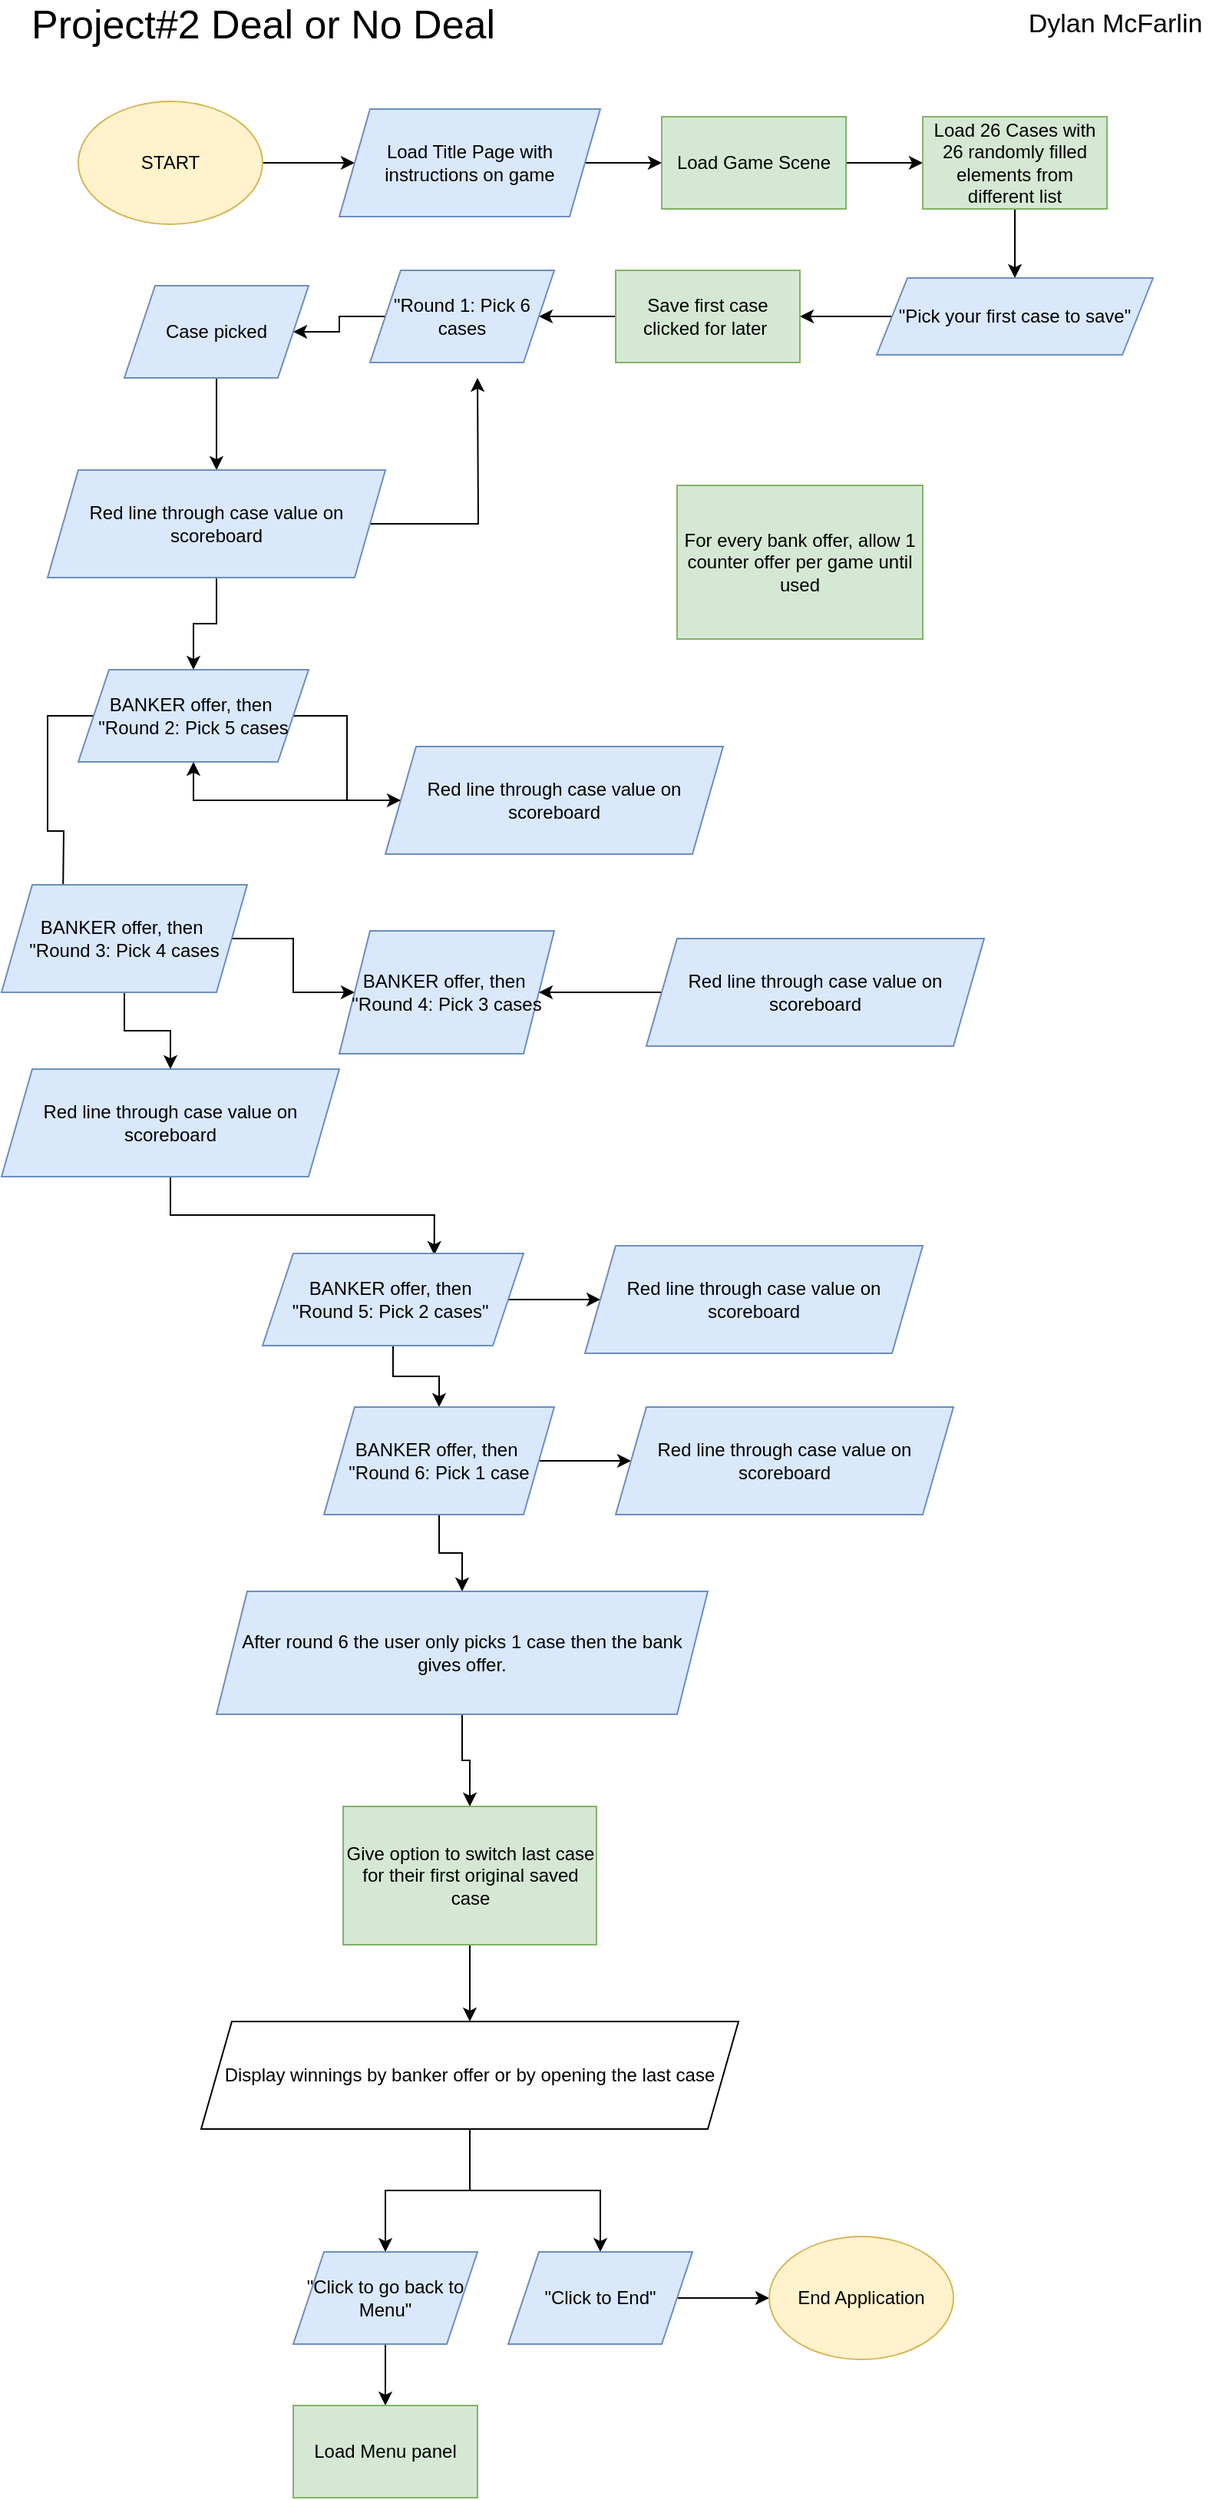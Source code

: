 <mxfile version="13.7.5" type="device"><diagram id="9QXD9Ktji-Eag49BQFFd" name="Page-1"><mxGraphModel dx="1422" dy="713" grid="1" gridSize="10" guides="1" tooltips="1" connect="1" arrows="1" fold="1" page="1" pageScale="1" pageWidth="850" pageHeight="1100" math="0" shadow="0"><root><mxCell id="0"/><mxCell id="1" parent="0"/><mxCell id="x9SqjDQ_GpdDF38-KDAE-2" value="&lt;font style=&quot;font-size: 26px&quot;&gt;Project#2 Deal or No Deal&lt;/font&gt;" style="text;html=1;align=center;verticalAlign=middle;resizable=0;points=[];autosize=1;" vertex="1" parent="1"><mxGeometry x="10" y="20" width="320" height="20" as="geometry"/></mxCell><mxCell id="x9SqjDQ_GpdDF38-KDAE-3" value="&lt;font style=&quot;font-size: 17px&quot;&gt;Dylan McFarlin&lt;/font&gt;" style="text;html=1;align=center;verticalAlign=middle;resizable=0;points=[];autosize=1;" vertex="1" parent="1"><mxGeometry x="660" y="20" width="130" height="20" as="geometry"/></mxCell><mxCell id="x9SqjDQ_GpdDF38-KDAE-17" style="edgeStyle=orthogonalEdgeStyle;rounded=0;orthogonalLoop=1;jettySize=auto;html=1;" edge="1" parent="1" source="x9SqjDQ_GpdDF38-KDAE-4" target="x9SqjDQ_GpdDF38-KDAE-8"><mxGeometry relative="1" as="geometry"/></mxCell><mxCell id="x9SqjDQ_GpdDF38-KDAE-4" value="START" style="ellipse;whiteSpace=wrap;html=1;fillColor=#fff2cc;strokeColor=#d6b656;" vertex="1" parent="1"><mxGeometry x="50" y="80" width="120" height="80" as="geometry"/></mxCell><mxCell id="x9SqjDQ_GpdDF38-KDAE-19" style="edgeStyle=orthogonalEdgeStyle;rounded=0;orthogonalLoop=1;jettySize=auto;html=1;" edge="1" parent="1" source="x9SqjDQ_GpdDF38-KDAE-5" target="x9SqjDQ_GpdDF38-KDAE-9"><mxGeometry relative="1" as="geometry"/></mxCell><mxCell id="x9SqjDQ_GpdDF38-KDAE-5" value="Load Game Scene" style="whiteSpace=wrap;html=1;fillColor=#d5e8d4;strokeColor=#82b366;" vertex="1" parent="1"><mxGeometry x="430" y="90" width="120" height="60" as="geometry"/></mxCell><mxCell id="x9SqjDQ_GpdDF38-KDAE-18" style="edgeStyle=orthogonalEdgeStyle;rounded=0;orthogonalLoop=1;jettySize=auto;html=1;" edge="1" parent="1" source="x9SqjDQ_GpdDF38-KDAE-8" target="x9SqjDQ_GpdDF38-KDAE-5"><mxGeometry relative="1" as="geometry"/></mxCell><mxCell id="x9SqjDQ_GpdDF38-KDAE-8" value="Load Title Page with instructions on game" style="shape=parallelogram;perimeter=parallelogramPerimeter;whiteSpace=wrap;html=1;fixedSize=1;fillColor=#dae8fc;strokeColor=#6c8ebf;" vertex="1" parent="1"><mxGeometry x="220" y="85" width="170" height="70" as="geometry"/></mxCell><mxCell id="x9SqjDQ_GpdDF38-KDAE-20" style="edgeStyle=orthogonalEdgeStyle;rounded=0;orthogonalLoop=1;jettySize=auto;html=1;" edge="1" parent="1" source="x9SqjDQ_GpdDF38-KDAE-9" target="x9SqjDQ_GpdDF38-KDAE-11"><mxGeometry relative="1" as="geometry"/></mxCell><mxCell id="x9SqjDQ_GpdDF38-KDAE-9" value="Load 26 Cases with 26 randomly filled elements from different list" style="whiteSpace=wrap;html=1;fillColor=#d5e8d4;strokeColor=#82b366;" vertex="1" parent="1"><mxGeometry x="600" y="90" width="120" height="60" as="geometry"/></mxCell><mxCell id="x9SqjDQ_GpdDF38-KDAE-23" style="edgeStyle=orthogonalEdgeStyle;rounded=0;orthogonalLoop=1;jettySize=auto;html=1;entryX=1;entryY=0.5;entryDx=0;entryDy=0;" edge="1" parent="1" source="x9SqjDQ_GpdDF38-KDAE-11" target="x9SqjDQ_GpdDF38-KDAE-12"><mxGeometry relative="1" as="geometry"/></mxCell><mxCell id="x9SqjDQ_GpdDF38-KDAE-11" value="&quot;Pick your first case to save&quot;" style="shape=parallelogram;perimeter=parallelogramPerimeter;whiteSpace=wrap;html=1;fixedSize=1;fillColor=#dae8fc;strokeColor=#6c8ebf;" vertex="1" parent="1"><mxGeometry x="570" y="195" width="180" height="50" as="geometry"/></mxCell><mxCell id="x9SqjDQ_GpdDF38-KDAE-24" style="edgeStyle=orthogonalEdgeStyle;rounded=0;orthogonalLoop=1;jettySize=auto;html=1;entryX=1;entryY=0.5;entryDx=0;entryDy=0;" edge="1" parent="1" source="x9SqjDQ_GpdDF38-KDAE-12" target="x9SqjDQ_GpdDF38-KDAE-14"><mxGeometry relative="1" as="geometry"/></mxCell><mxCell id="x9SqjDQ_GpdDF38-KDAE-12" value="Save first case clicked for later&amp;nbsp;" style="whiteSpace=wrap;html=1;fillColor=#d5e8d4;strokeColor=#82b366;" vertex="1" parent="1"><mxGeometry x="400" y="190" width="120" height="60" as="geometry"/></mxCell><mxCell id="x9SqjDQ_GpdDF38-KDAE-25" style="edgeStyle=orthogonalEdgeStyle;rounded=0;orthogonalLoop=1;jettySize=auto;html=1;" edge="1" parent="1" source="x9SqjDQ_GpdDF38-KDAE-14" target="x9SqjDQ_GpdDF38-KDAE-15"><mxGeometry relative="1" as="geometry"/></mxCell><mxCell id="x9SqjDQ_GpdDF38-KDAE-14" value="&quot;Round 1: Pick 6 cases" style="shape=parallelogram;perimeter=parallelogramPerimeter;whiteSpace=wrap;html=1;fixedSize=1;fillColor=#dae8fc;strokeColor=#6c8ebf;" vertex="1" parent="1"><mxGeometry x="240" y="190" width="120" height="60" as="geometry"/></mxCell><mxCell id="x9SqjDQ_GpdDF38-KDAE-26" style="edgeStyle=orthogonalEdgeStyle;rounded=0;orthogonalLoop=1;jettySize=auto;html=1;entryX=0.5;entryY=0;entryDx=0;entryDy=0;" edge="1" parent="1" source="x9SqjDQ_GpdDF38-KDAE-15" target="x9SqjDQ_GpdDF38-KDAE-16"><mxGeometry relative="1" as="geometry"/></mxCell><mxCell id="x9SqjDQ_GpdDF38-KDAE-15" value="Case picked" style="shape=parallelogram;perimeter=parallelogramPerimeter;whiteSpace=wrap;html=1;fixedSize=1;fillColor=#dae8fc;strokeColor=#6c8ebf;" vertex="1" parent="1"><mxGeometry x="80" y="200" width="120" height="60" as="geometry"/></mxCell><mxCell id="x9SqjDQ_GpdDF38-KDAE-28" style="edgeStyle=orthogonalEdgeStyle;rounded=0;orthogonalLoop=1;jettySize=auto;html=1;" edge="1" parent="1" source="x9SqjDQ_GpdDF38-KDAE-16"><mxGeometry relative="1" as="geometry"><mxPoint x="310" y="260" as="targetPoint"/></mxGeometry></mxCell><mxCell id="x9SqjDQ_GpdDF38-KDAE-31" style="edgeStyle=orthogonalEdgeStyle;rounded=0;orthogonalLoop=1;jettySize=auto;html=1;entryX=0.5;entryY=0;entryDx=0;entryDy=0;" edge="1" parent="1" source="x9SqjDQ_GpdDF38-KDAE-16" target="x9SqjDQ_GpdDF38-KDAE-30"><mxGeometry relative="1" as="geometry"/></mxCell><mxCell id="x9SqjDQ_GpdDF38-KDAE-16" value="Red line through case value on scoreboard" style="shape=parallelogram;perimeter=parallelogramPerimeter;whiteSpace=wrap;html=1;fixedSize=1;fillColor=#dae8fc;strokeColor=#6c8ebf;" vertex="1" parent="1"><mxGeometry x="30" y="320" width="220" height="70" as="geometry"/></mxCell><mxCell id="x9SqjDQ_GpdDF38-KDAE-33" style="edgeStyle=orthogonalEdgeStyle;rounded=0;orthogonalLoop=1;jettySize=auto;html=1;" edge="1" parent="1" source="x9SqjDQ_GpdDF38-KDAE-30" target="x9SqjDQ_GpdDF38-KDAE-32"><mxGeometry relative="1" as="geometry"/></mxCell><mxCell id="x9SqjDQ_GpdDF38-KDAE-38" style="edgeStyle=orthogonalEdgeStyle;rounded=0;orthogonalLoop=1;jettySize=auto;html=1;" edge="1" parent="1" source="x9SqjDQ_GpdDF38-KDAE-30"><mxGeometry relative="1" as="geometry"><mxPoint x="40" y="600" as="targetPoint"/></mxGeometry></mxCell><mxCell id="x9SqjDQ_GpdDF38-KDAE-30" value="BANKER offer, then&amp;nbsp;&lt;br&gt;&quot;Round 2: Pick 5 cases" style="shape=parallelogram;perimeter=parallelogramPerimeter;whiteSpace=wrap;html=1;fixedSize=1;fillColor=#dae8fc;strokeColor=#6c8ebf;" vertex="1" parent="1"><mxGeometry x="50" y="450" width="150" height="60" as="geometry"/></mxCell><mxCell id="x9SqjDQ_GpdDF38-KDAE-36" style="edgeStyle=orthogonalEdgeStyle;rounded=0;orthogonalLoop=1;jettySize=auto;html=1;entryX=0.5;entryY=1;entryDx=0;entryDy=0;" edge="1" parent="1" source="x9SqjDQ_GpdDF38-KDAE-32" target="x9SqjDQ_GpdDF38-KDAE-30"><mxGeometry relative="1" as="geometry"/></mxCell><mxCell id="x9SqjDQ_GpdDF38-KDAE-32" value="Red line through case value on scoreboard" style="shape=parallelogram;perimeter=parallelogramPerimeter;whiteSpace=wrap;html=1;fixedSize=1;fillColor=#dae8fc;strokeColor=#6c8ebf;" vertex="1" parent="1"><mxGeometry x="250" y="500" width="220" height="70" as="geometry"/></mxCell><mxCell id="x9SqjDQ_GpdDF38-KDAE-40" style="edgeStyle=orthogonalEdgeStyle;rounded=0;orthogonalLoop=1;jettySize=auto;html=1;" edge="1" parent="1" source="x9SqjDQ_GpdDF38-KDAE-37" target="x9SqjDQ_GpdDF38-KDAE-39"><mxGeometry relative="1" as="geometry"/></mxCell><mxCell id="x9SqjDQ_GpdDF38-KDAE-45" style="edgeStyle=orthogonalEdgeStyle;rounded=0;orthogonalLoop=1;jettySize=auto;html=1;" edge="1" parent="1" source="x9SqjDQ_GpdDF38-KDAE-37" target="x9SqjDQ_GpdDF38-KDAE-44"><mxGeometry relative="1" as="geometry"/></mxCell><mxCell id="x9SqjDQ_GpdDF38-KDAE-37" value="BANKER offer, then&amp;nbsp;&lt;br&gt;&quot;Round 3: Pick 4 cases" style="shape=parallelogram;perimeter=parallelogramPerimeter;whiteSpace=wrap;html=1;fixedSize=1;fillColor=#dae8fc;strokeColor=#6c8ebf;" vertex="1" parent="1"><mxGeometry y="590" width="160" height="70" as="geometry"/></mxCell><mxCell id="x9SqjDQ_GpdDF38-KDAE-51" style="edgeStyle=orthogonalEdgeStyle;rounded=0;orthogonalLoop=1;jettySize=auto;html=1;entryX=0.658;entryY=0.017;entryDx=0;entryDy=0;entryPerimeter=0;" edge="1" parent="1" source="x9SqjDQ_GpdDF38-KDAE-39" target="x9SqjDQ_GpdDF38-KDAE-48"><mxGeometry relative="1" as="geometry"/></mxCell><mxCell id="x9SqjDQ_GpdDF38-KDAE-39" value="Red line through case value on scoreboard" style="shape=parallelogram;perimeter=parallelogramPerimeter;whiteSpace=wrap;html=1;fixedSize=1;fillColor=#dae8fc;strokeColor=#6c8ebf;" vertex="1" parent="1"><mxGeometry y="710" width="220" height="70" as="geometry"/></mxCell><mxCell id="x9SqjDQ_GpdDF38-KDAE-44" value="BANKER offer, then&amp;nbsp;&lt;br&gt;&quot;Round 4: Pick 3 cases" style="shape=parallelogram;perimeter=parallelogramPerimeter;whiteSpace=wrap;html=1;fixedSize=1;fillColor=#dae8fc;strokeColor=#6c8ebf;" vertex="1" parent="1"><mxGeometry x="220" y="620" width="140" height="80" as="geometry"/></mxCell><mxCell id="x9SqjDQ_GpdDF38-KDAE-47" style="edgeStyle=orthogonalEdgeStyle;rounded=0;orthogonalLoop=1;jettySize=auto;html=1;" edge="1" parent="1" source="x9SqjDQ_GpdDF38-KDAE-46" target="x9SqjDQ_GpdDF38-KDAE-44"><mxGeometry relative="1" as="geometry"/></mxCell><mxCell id="x9SqjDQ_GpdDF38-KDAE-46" value="Red line through case value on scoreboard" style="shape=parallelogram;perimeter=parallelogramPerimeter;whiteSpace=wrap;html=1;fixedSize=1;fillColor=#dae8fc;strokeColor=#6c8ebf;" vertex="1" parent="1"><mxGeometry x="420" y="625" width="220" height="70" as="geometry"/></mxCell><mxCell id="x9SqjDQ_GpdDF38-KDAE-52" style="edgeStyle=orthogonalEdgeStyle;rounded=0;orthogonalLoop=1;jettySize=auto;html=1;" edge="1" parent="1" source="x9SqjDQ_GpdDF38-KDAE-48" target="x9SqjDQ_GpdDF38-KDAE-50"><mxGeometry relative="1" as="geometry"/></mxCell><mxCell id="x9SqjDQ_GpdDF38-KDAE-54" style="edgeStyle=orthogonalEdgeStyle;rounded=0;orthogonalLoop=1;jettySize=auto;html=1;" edge="1" parent="1" source="x9SqjDQ_GpdDF38-KDAE-48" target="x9SqjDQ_GpdDF38-KDAE-53"><mxGeometry relative="1" as="geometry"/></mxCell><mxCell id="x9SqjDQ_GpdDF38-KDAE-48" value="BANKER offer, then&amp;nbsp;&lt;br&gt;&quot;Round 5: Pick 2 cases&quot;&amp;nbsp;" style="shape=parallelogram;perimeter=parallelogramPerimeter;whiteSpace=wrap;html=1;fixedSize=1;fillColor=#dae8fc;strokeColor=#6c8ebf;" vertex="1" parent="1"><mxGeometry x="170" y="830" width="170" height="60" as="geometry"/></mxCell><mxCell id="x9SqjDQ_GpdDF38-KDAE-50" value="Red line through case value on scoreboard" style="shape=parallelogram;perimeter=parallelogramPerimeter;whiteSpace=wrap;html=1;fixedSize=1;fillColor=#dae8fc;strokeColor=#6c8ebf;" vertex="1" parent="1"><mxGeometry x="380" y="825" width="220" height="70" as="geometry"/></mxCell><mxCell id="x9SqjDQ_GpdDF38-KDAE-56" style="edgeStyle=orthogonalEdgeStyle;rounded=0;orthogonalLoop=1;jettySize=auto;html=1;" edge="1" parent="1" source="x9SqjDQ_GpdDF38-KDAE-53" target="x9SqjDQ_GpdDF38-KDAE-55"><mxGeometry relative="1" as="geometry"/></mxCell><mxCell id="x9SqjDQ_GpdDF38-KDAE-59" style="edgeStyle=orthogonalEdgeStyle;rounded=0;orthogonalLoop=1;jettySize=auto;html=1;" edge="1" parent="1" source="x9SqjDQ_GpdDF38-KDAE-53" target="x9SqjDQ_GpdDF38-KDAE-58"><mxGeometry relative="1" as="geometry"/></mxCell><mxCell id="x9SqjDQ_GpdDF38-KDAE-53" value="BANKER offer, then&amp;nbsp;&lt;br&gt;&quot;Round 6: Pick 1 case" style="shape=parallelogram;perimeter=parallelogramPerimeter;whiteSpace=wrap;html=1;fixedSize=1;fillColor=#dae8fc;strokeColor=#6c8ebf;" vertex="1" parent="1"><mxGeometry x="210" y="930" width="150" height="70" as="geometry"/></mxCell><mxCell id="x9SqjDQ_GpdDF38-KDAE-55" value="Red line through case value on scoreboard" style="shape=parallelogram;perimeter=parallelogramPerimeter;whiteSpace=wrap;html=1;fixedSize=1;fillColor=#dae8fc;strokeColor=#6c8ebf;" vertex="1" parent="1"><mxGeometry x="400" y="930" width="220" height="70" as="geometry"/></mxCell><mxCell id="x9SqjDQ_GpdDF38-KDAE-62" style="edgeStyle=orthogonalEdgeStyle;rounded=0;orthogonalLoop=1;jettySize=auto;html=1;" edge="1" parent="1" source="x9SqjDQ_GpdDF38-KDAE-58" target="x9SqjDQ_GpdDF38-KDAE-61"><mxGeometry relative="1" as="geometry"/></mxCell><mxCell id="x9SqjDQ_GpdDF38-KDAE-58" value="After round 6 the user only picks 1 case then the bank gives offer." style="shape=parallelogram;perimeter=parallelogramPerimeter;whiteSpace=wrap;html=1;fixedSize=1;fillColor=#dae8fc;strokeColor=#6c8ebf;" vertex="1" parent="1"><mxGeometry x="140" y="1050" width="320" height="80" as="geometry"/></mxCell><mxCell id="x9SqjDQ_GpdDF38-KDAE-60" value="For every bank offer, allow 1 counter offer per game until used" style="whiteSpace=wrap;html=1;fillColor=#d5e8d4;strokeColor=#82b366;" vertex="1" parent="1"><mxGeometry x="440" y="330" width="160" height="100" as="geometry"/></mxCell><mxCell id="x9SqjDQ_GpdDF38-KDAE-65" style="edgeStyle=orthogonalEdgeStyle;rounded=0;orthogonalLoop=1;jettySize=auto;html=1;" edge="1" parent="1" source="x9SqjDQ_GpdDF38-KDAE-61" target="x9SqjDQ_GpdDF38-KDAE-64"><mxGeometry relative="1" as="geometry"/></mxCell><mxCell id="x9SqjDQ_GpdDF38-KDAE-61" value="Give option to switch last case for their first original saved case" style="whiteSpace=wrap;html=1;fillColor=#d5e8d4;strokeColor=#82b366;" vertex="1" parent="1"><mxGeometry x="222.5" y="1190" width="165" height="90" as="geometry"/></mxCell><mxCell id="x9SqjDQ_GpdDF38-KDAE-67" style="edgeStyle=orthogonalEdgeStyle;rounded=0;orthogonalLoop=1;jettySize=auto;html=1;entryX=0.5;entryY=0;entryDx=0;entryDy=0;" edge="1" parent="1" source="x9SqjDQ_GpdDF38-KDAE-64" target="x9SqjDQ_GpdDF38-KDAE-66"><mxGeometry relative="1" as="geometry"/></mxCell><mxCell id="x9SqjDQ_GpdDF38-KDAE-69" style="edgeStyle=orthogonalEdgeStyle;rounded=0;orthogonalLoop=1;jettySize=auto;html=1;" edge="1" parent="1" source="x9SqjDQ_GpdDF38-KDAE-64" target="x9SqjDQ_GpdDF38-KDAE-68"><mxGeometry relative="1" as="geometry"/></mxCell><mxCell id="x9SqjDQ_GpdDF38-KDAE-64" value="Display winnings by banker offer or by opening the last case" style="shape=parallelogram;perimeter=parallelogramPerimeter;whiteSpace=wrap;html=1;fixedSize=1;" vertex="1" parent="1"><mxGeometry x="130" y="1330" width="350" height="70" as="geometry"/></mxCell><mxCell id="x9SqjDQ_GpdDF38-KDAE-74" style="edgeStyle=orthogonalEdgeStyle;rounded=0;orthogonalLoop=1;jettySize=auto;html=1;entryX=0.5;entryY=0;entryDx=0;entryDy=0;" edge="1" parent="1" source="x9SqjDQ_GpdDF38-KDAE-66" target="x9SqjDQ_GpdDF38-KDAE-73"><mxGeometry relative="1" as="geometry"/></mxCell><mxCell id="x9SqjDQ_GpdDF38-KDAE-66" value="&quot;Click to go back to Menu&quot;" style="shape=parallelogram;perimeter=parallelogramPerimeter;whiteSpace=wrap;html=1;fixedSize=1;fillColor=#dae8fc;strokeColor=#6c8ebf;" vertex="1" parent="1"><mxGeometry x="190" y="1480" width="120" height="60" as="geometry"/></mxCell><mxCell id="x9SqjDQ_GpdDF38-KDAE-71" style="edgeStyle=orthogonalEdgeStyle;rounded=0;orthogonalLoop=1;jettySize=auto;html=1;entryX=0;entryY=0.5;entryDx=0;entryDy=0;" edge="1" parent="1" source="x9SqjDQ_GpdDF38-KDAE-68"><mxGeometry relative="1" as="geometry"><mxPoint x="500" y="1510" as="targetPoint"/></mxGeometry></mxCell><mxCell id="x9SqjDQ_GpdDF38-KDAE-68" value="&quot;Click to End&quot;" style="shape=parallelogram;perimeter=parallelogramPerimeter;whiteSpace=wrap;html=1;fixedSize=1;fillColor=#dae8fc;strokeColor=#6c8ebf;" vertex="1" parent="1"><mxGeometry x="330" y="1480" width="120" height="60" as="geometry"/></mxCell><mxCell id="x9SqjDQ_GpdDF38-KDAE-72" value="&lt;span&gt;End Application&lt;/span&gt;" style="ellipse;whiteSpace=wrap;html=1;fillColor=#fff2cc;strokeColor=#d6b656;" vertex="1" parent="1"><mxGeometry x="500" y="1470" width="120" height="80" as="geometry"/></mxCell><mxCell id="x9SqjDQ_GpdDF38-KDAE-73" value="Load Menu panel" style="whiteSpace=wrap;html=1;fillColor=#d5e8d4;strokeColor=#82b366;" vertex="1" parent="1"><mxGeometry x="190" y="1580" width="120" height="60" as="geometry"/></mxCell></root></mxGraphModel></diagram></mxfile>